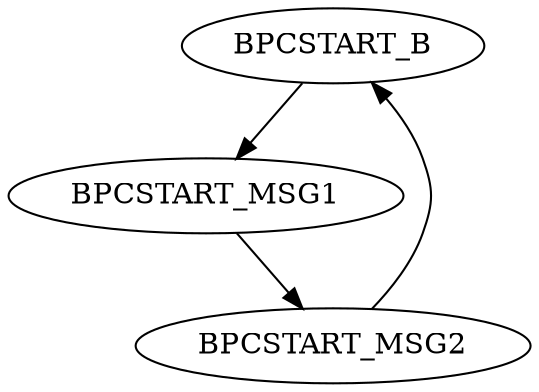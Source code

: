 digraph G {
graph [name=BPCstart]
node [pattern="BPCstart" toffs=0 tef=0 cpu=0 par=0 type="tmsg" fid=1]
edge[type="defdst"]
BPCSTART_B[type="block", tperiod="100000000", patexit="true"];
BPCSTART_MSG1[par=111 patentry="true", bpcstart="true", vacc=3];
BPCSTART_MSG2[par=222 toffs=500000, bpcstart=1, beamin=1];
BPCSTART_B -> BPCSTART_MSG1 -> BPCSTART_MSG2 -> BPCSTART_B
}
